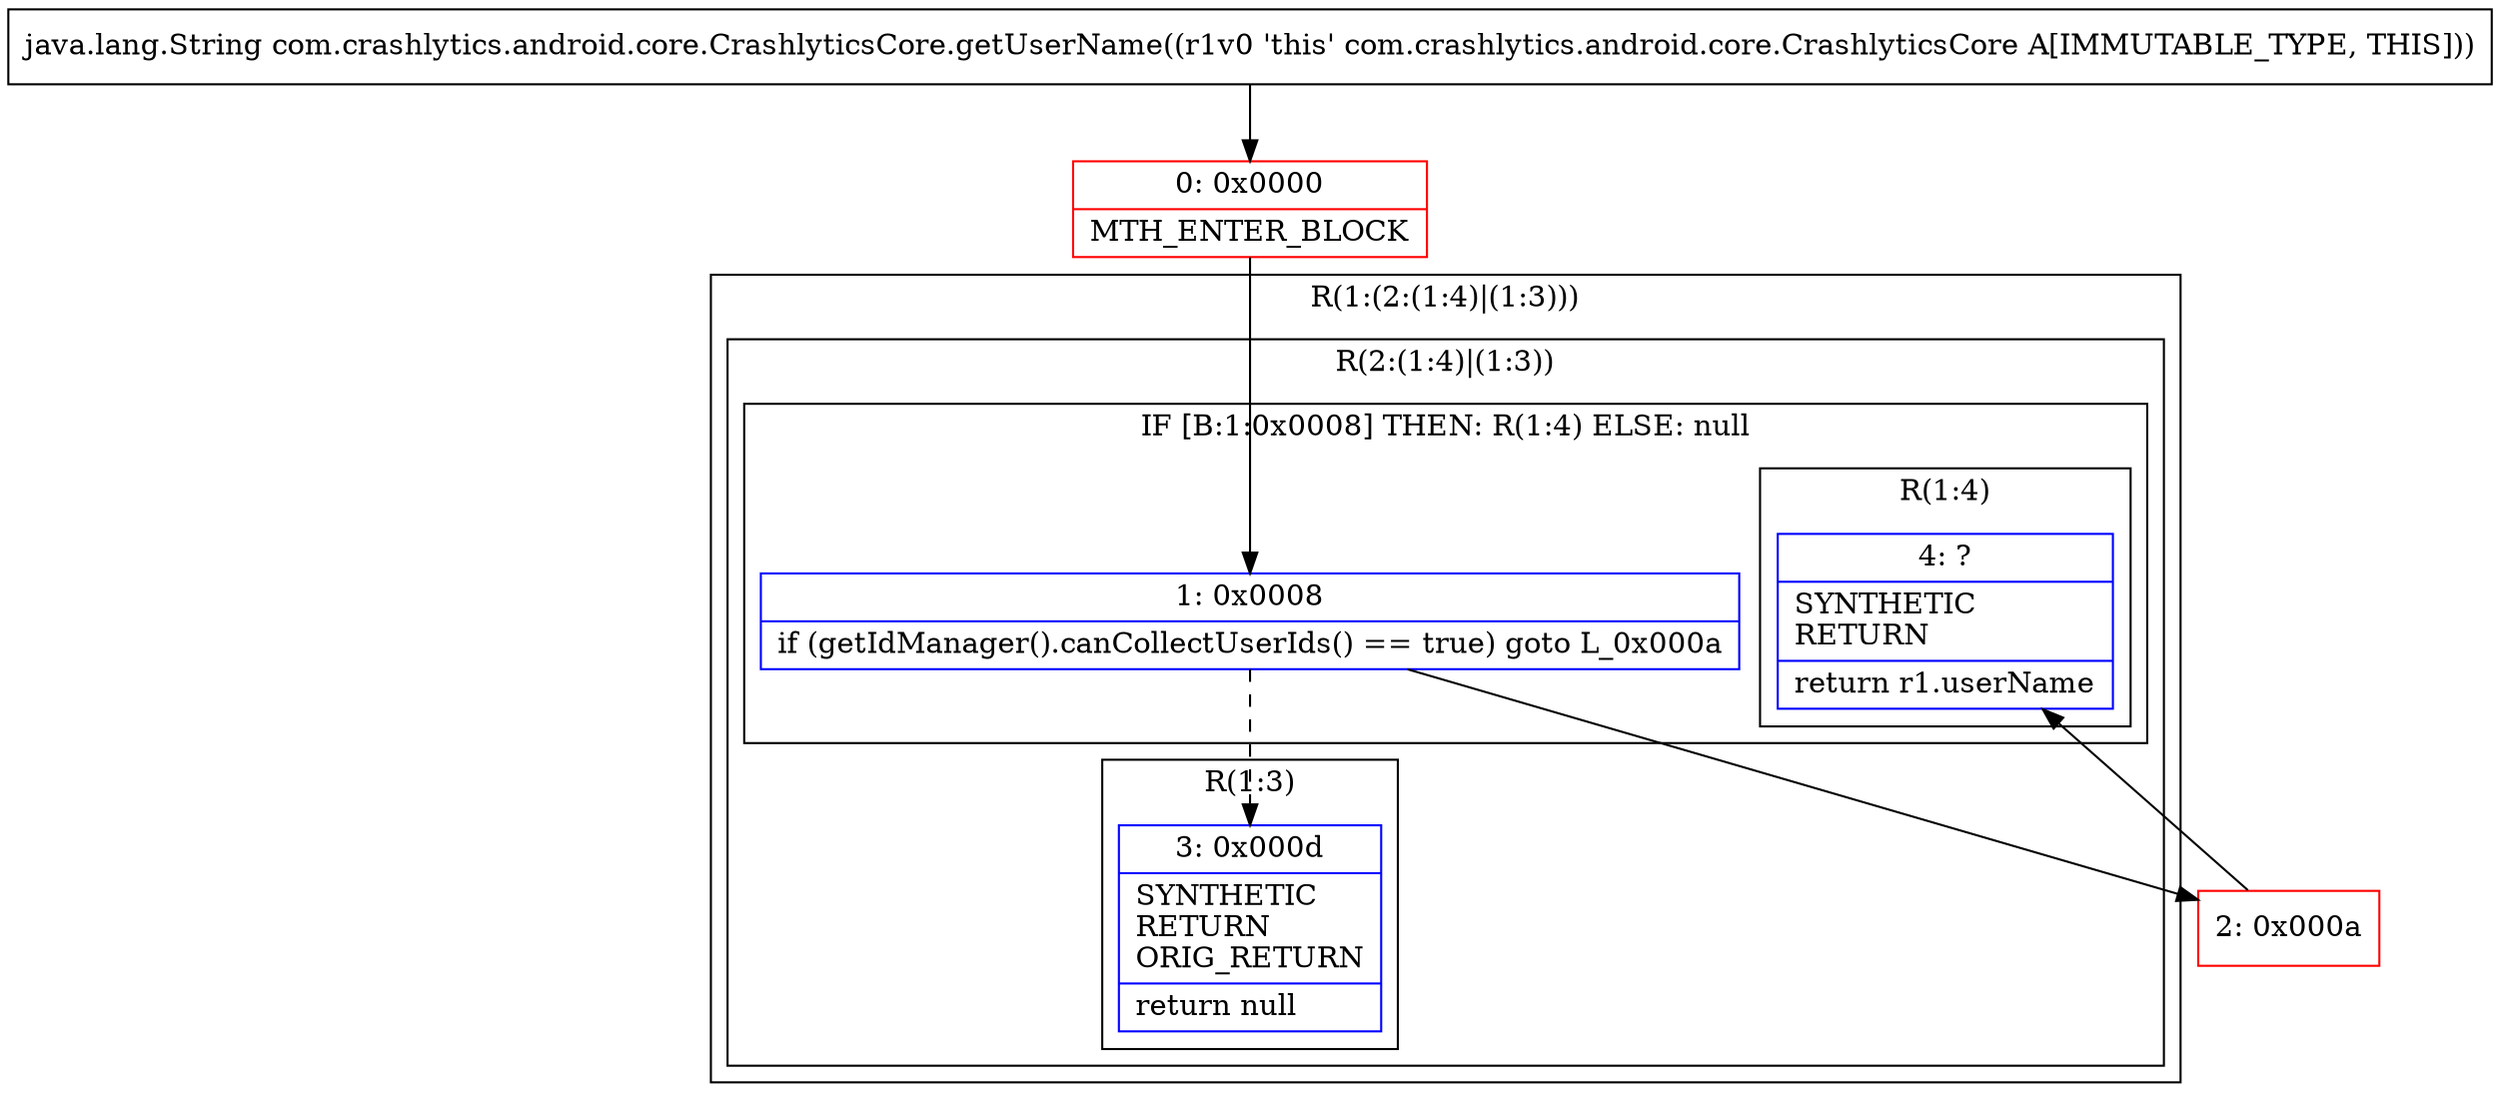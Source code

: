 digraph "CFG forcom.crashlytics.android.core.CrashlyticsCore.getUserName()Ljava\/lang\/String;" {
subgraph cluster_Region_935267580 {
label = "R(1:(2:(1:4)|(1:3)))";
node [shape=record,color=blue];
subgraph cluster_Region_1266630461 {
label = "R(2:(1:4)|(1:3))";
node [shape=record,color=blue];
subgraph cluster_IfRegion_902098038 {
label = "IF [B:1:0x0008] THEN: R(1:4) ELSE: null";
node [shape=record,color=blue];
Node_1 [shape=record,label="{1\:\ 0x0008|if (getIdManager().canCollectUserIds() == true) goto L_0x000a\l}"];
subgraph cluster_Region_90888333 {
label = "R(1:4)";
node [shape=record,color=blue];
Node_4 [shape=record,label="{4\:\ ?|SYNTHETIC\lRETURN\l|return r1.userName\l}"];
}
}
subgraph cluster_Region_1249770544 {
label = "R(1:3)";
node [shape=record,color=blue];
Node_3 [shape=record,label="{3\:\ 0x000d|SYNTHETIC\lRETURN\lORIG_RETURN\l|return null\l}"];
}
}
}
Node_0 [shape=record,color=red,label="{0\:\ 0x0000|MTH_ENTER_BLOCK\l}"];
Node_2 [shape=record,color=red,label="{2\:\ 0x000a}"];
MethodNode[shape=record,label="{java.lang.String com.crashlytics.android.core.CrashlyticsCore.getUserName((r1v0 'this' com.crashlytics.android.core.CrashlyticsCore A[IMMUTABLE_TYPE, THIS])) }"];
MethodNode -> Node_0;
Node_1 -> Node_2;
Node_1 -> Node_3[style=dashed];
Node_0 -> Node_1;
Node_2 -> Node_4;
}

